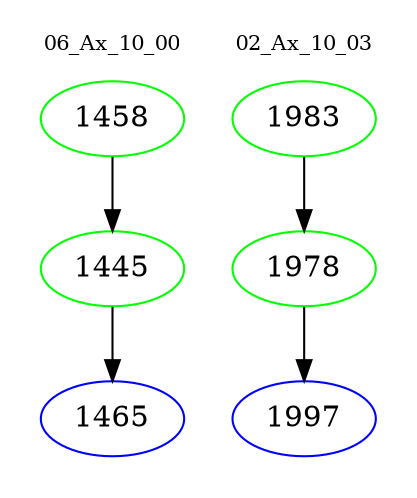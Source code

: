 digraph{
subgraph cluster_0 {
color = white
label = "06_Ax_10_00";
fontsize=10;
T0_1458 [label="1458", color="green"]
T0_1458 -> T0_1445 [color="black"]
T0_1445 [label="1445", color="green"]
T0_1445 -> T0_1465 [color="black"]
T0_1465 [label="1465", color="blue"]
}
subgraph cluster_1 {
color = white
label = "02_Ax_10_03";
fontsize=10;
T1_1983 [label="1983", color="green"]
T1_1983 -> T1_1978 [color="black"]
T1_1978 [label="1978", color="green"]
T1_1978 -> T1_1997 [color="black"]
T1_1997 [label="1997", color="blue"]
}
}
